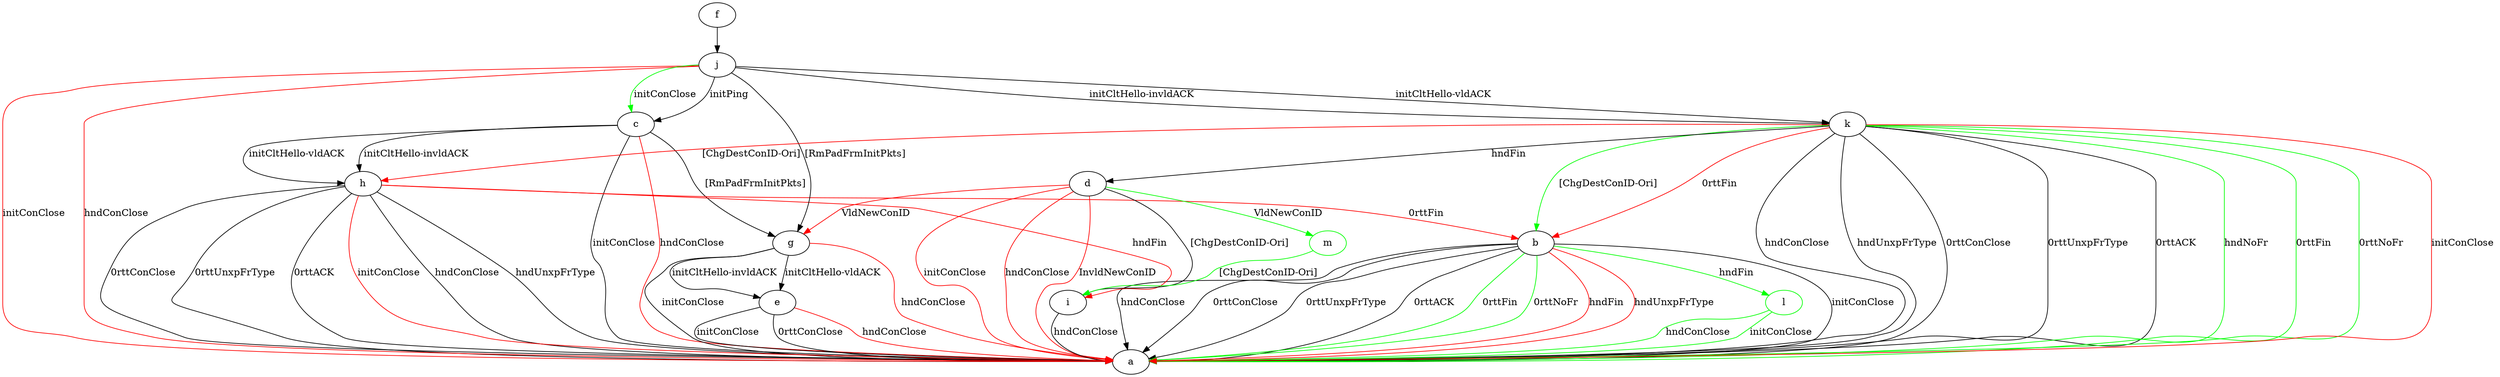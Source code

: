 digraph "" {
	b -> a	[key=0,
		label="initConClose "];
	b -> a	[key=1,
		label="hndConClose "];
	b -> a	[key=2,
		label="0rttConClose "];
	b -> a	[key=3,
		label="0rttUnxpFrType "];
	b -> a	[key=4,
		label="0rttACK "];
	b -> a	[key=5,
		color=green,
		label="0rttFin "];
	b -> a	[key=6,
		color=green,
		label="0rttNoFr "];
	b -> a	[key=7,
		color=red,
		label="hndFin "];
	b -> a	[key=8,
		color=red,
		label="hndUnxpFrType "];
	l	[color=green];
	b -> l	[key=0,
		color=green,
		label="hndFin "];
	c -> a	[key=0,
		label="initConClose "];
	c -> a	[key=1,
		color=red,
		label="hndConClose "];
	c -> g	[key=0,
		label="[RmPadFrmInitPkts] "];
	c -> h	[key=0,
		label="initCltHello-vldACK "];
	c -> h	[key=1,
		label="initCltHello-invldACK "];
	d -> a	[key=0,
		color=red,
		label="initConClose "];
	d -> a	[key=1,
		color=red,
		label="hndConClose "];
	d -> a	[key=2,
		color=red,
		label="InvldNewConID "];
	d -> g	[key=0,
		color=red,
		label="VldNewConID "];
	d -> i	[key=0,
		label="[ChgDestConID-Ori] "];
	m	[color=green];
	d -> m	[key=0,
		color=green,
		label="VldNewConID "];
	e -> a	[key=0,
		label="initConClose "];
	e -> a	[key=1,
		label="0rttConClose "];
	e -> a	[key=2,
		color=red,
		label="hndConClose "];
	f -> j	[key=0];
	g -> a	[key=0,
		label="initConClose "];
	g -> a	[key=1,
		color=red,
		label="hndConClose "];
	g -> e	[key=0,
		label="initCltHello-vldACK "];
	g -> e	[key=1,
		label="initCltHello-invldACK "];
	h -> a	[key=0,
		label="hndConClose "];
	h -> a	[key=1,
		label="hndUnxpFrType "];
	h -> a	[key=2,
		label="0rttConClose "];
	h -> a	[key=3,
		label="0rttUnxpFrType "];
	h -> a	[key=4,
		label="0rttACK "];
	h -> a	[key=5,
		color=red,
		label="initConClose "];
	h -> b	[key=0,
		color=red,
		label="0rttFin "];
	h -> i	[key=0,
		color=red,
		label="hndFin "];
	i -> a	[key=0,
		label="hndConClose "];
	j -> a	[key=0,
		color=red,
		label="initConClose "];
	j -> a	[key=1,
		color=red,
		label="hndConClose "];
	j -> c	[key=0,
		label="initPing "];
	j -> c	[key=1,
		color=green,
		label="initConClose "];
	j -> g	[key=0,
		label="[RmPadFrmInitPkts] "];
	j -> k	[key=0,
		label="initCltHello-vldACK "];
	j -> k	[key=1,
		label="initCltHello-invldACK "];
	k -> a	[key=0,
		label="hndConClose "];
	k -> a	[key=1,
		label="hndUnxpFrType "];
	k -> a	[key=2,
		label="0rttConClose "];
	k -> a	[key=3,
		label="0rttUnxpFrType "];
	k -> a	[key=4,
		label="0rttACK "];
	k -> a	[key=5,
		color=green,
		label="hndNoFr "];
	k -> a	[key=6,
		color=green,
		label="0rttFin "];
	k -> a	[key=7,
		color=green,
		label="0rttNoFr "];
	k -> a	[key=8,
		color=red,
		label="initConClose "];
	k -> b	[key=0,
		color=green,
		label="[ChgDestConID-Ori] "];
	k -> b	[key=1,
		color=red,
		label="0rttFin "];
	k -> d	[key=0,
		label="hndFin "];
	k -> h	[key=0,
		color=red,
		label="[ChgDestConID-Ori] "];
	l -> a	[key=0,
		color=green,
		label="initConClose "];
	l -> a	[key=1,
		color=green,
		label="hndConClose "];
	m -> i	[key=0,
		color=green,
		label="[ChgDestConID-Ori] "];
}
